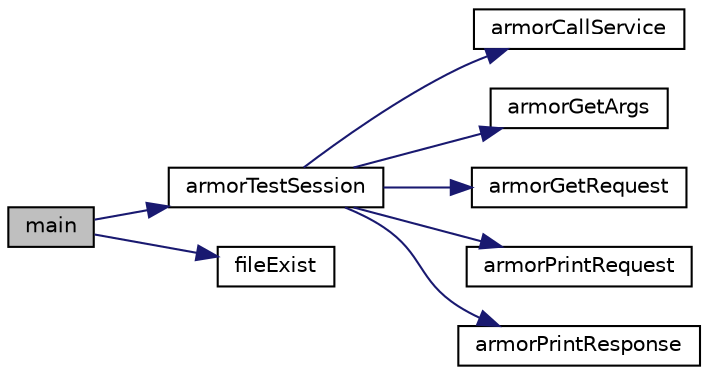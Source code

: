 digraph "main"
{
 // LATEX_PDF_SIZE
  edge [fontname="Helvetica",fontsize="10",labelfontname="Helvetica",labelfontsize="10"];
  node [fontname="Helvetica",fontsize="10",shape=record];
  rankdir="LR";
  Node1 [label="main",height=0.2,width=0.4,color="black", fillcolor="grey75", style="filled", fontcolor="black",tooltip=" "];
  Node1 -> Node2 [color="midnightblue",fontsize="10",style="solid",fontname="Helvetica"];
  Node2 [label="armorTestSession",height=0.2,width=0.4,color="black", fillcolor="white", style="filled",URL="$a00152_abff933932da2d36d8bd8dc968ced4019.html#abff933932da2d36d8bd8dc968ced4019",tooltip=" "];
  Node2 -> Node3 [color="midnightblue",fontsize="10",style="solid",fontname="Helvetica"];
  Node3 [label="armorCallService",height=0.2,width=0.4,color="black", fillcolor="white", style="filled",URL="$a00152_a43568c05742adcc36486995190475e93.html#a43568c05742adcc36486995190475e93",tooltip=" "];
  Node2 -> Node4 [color="midnightblue",fontsize="10",style="solid",fontname="Helvetica"];
  Node4 [label="armorGetArgs",height=0.2,width=0.4,color="black", fillcolor="white", style="filled",URL="$a00152_a70961d77b4dba027046302569e947a8d.html#a70961d77b4dba027046302569e947a8d",tooltip=" "];
  Node2 -> Node5 [color="midnightblue",fontsize="10",style="solid",fontname="Helvetica"];
  Node5 [label="armorGetRequest",height=0.2,width=0.4,color="black", fillcolor="white", style="filled",URL="$a00152_a789f053ee9576f78228a8ebfb86fa107.html#a789f053ee9576f78228a8ebfb86fa107",tooltip=" "];
  Node2 -> Node6 [color="midnightblue",fontsize="10",style="solid",fontname="Helvetica"];
  Node6 [label="armorPrintRequest",height=0.2,width=0.4,color="black", fillcolor="white", style="filled",URL="$a00152_a093155b99db1f38d96329a10bb7738d3.html#a093155b99db1f38d96329a10bb7738d3",tooltip=" "];
  Node2 -> Node7 [color="midnightblue",fontsize="10",style="solid",fontname="Helvetica"];
  Node7 [label="armorPrintResponse",height=0.2,width=0.4,color="black", fillcolor="white", style="filled",URL="$a00152_ad9da254399d28a823eac1445696c6274.html#ad9da254399d28a823eac1445696c6274",tooltip=" "];
  Node1 -> Node8 [color="midnightblue",fontsize="10",style="solid",fontname="Helvetica"];
  Node8 [label="fileExist",height=0.2,width=0.4,color="black", fillcolor="white", style="filled",URL="$a00152_a425e0b3a1e6c60b7ed0330df24c67e66.html#a425e0b3a1e6c60b7ed0330df24c67e66",tooltip=" "];
}
